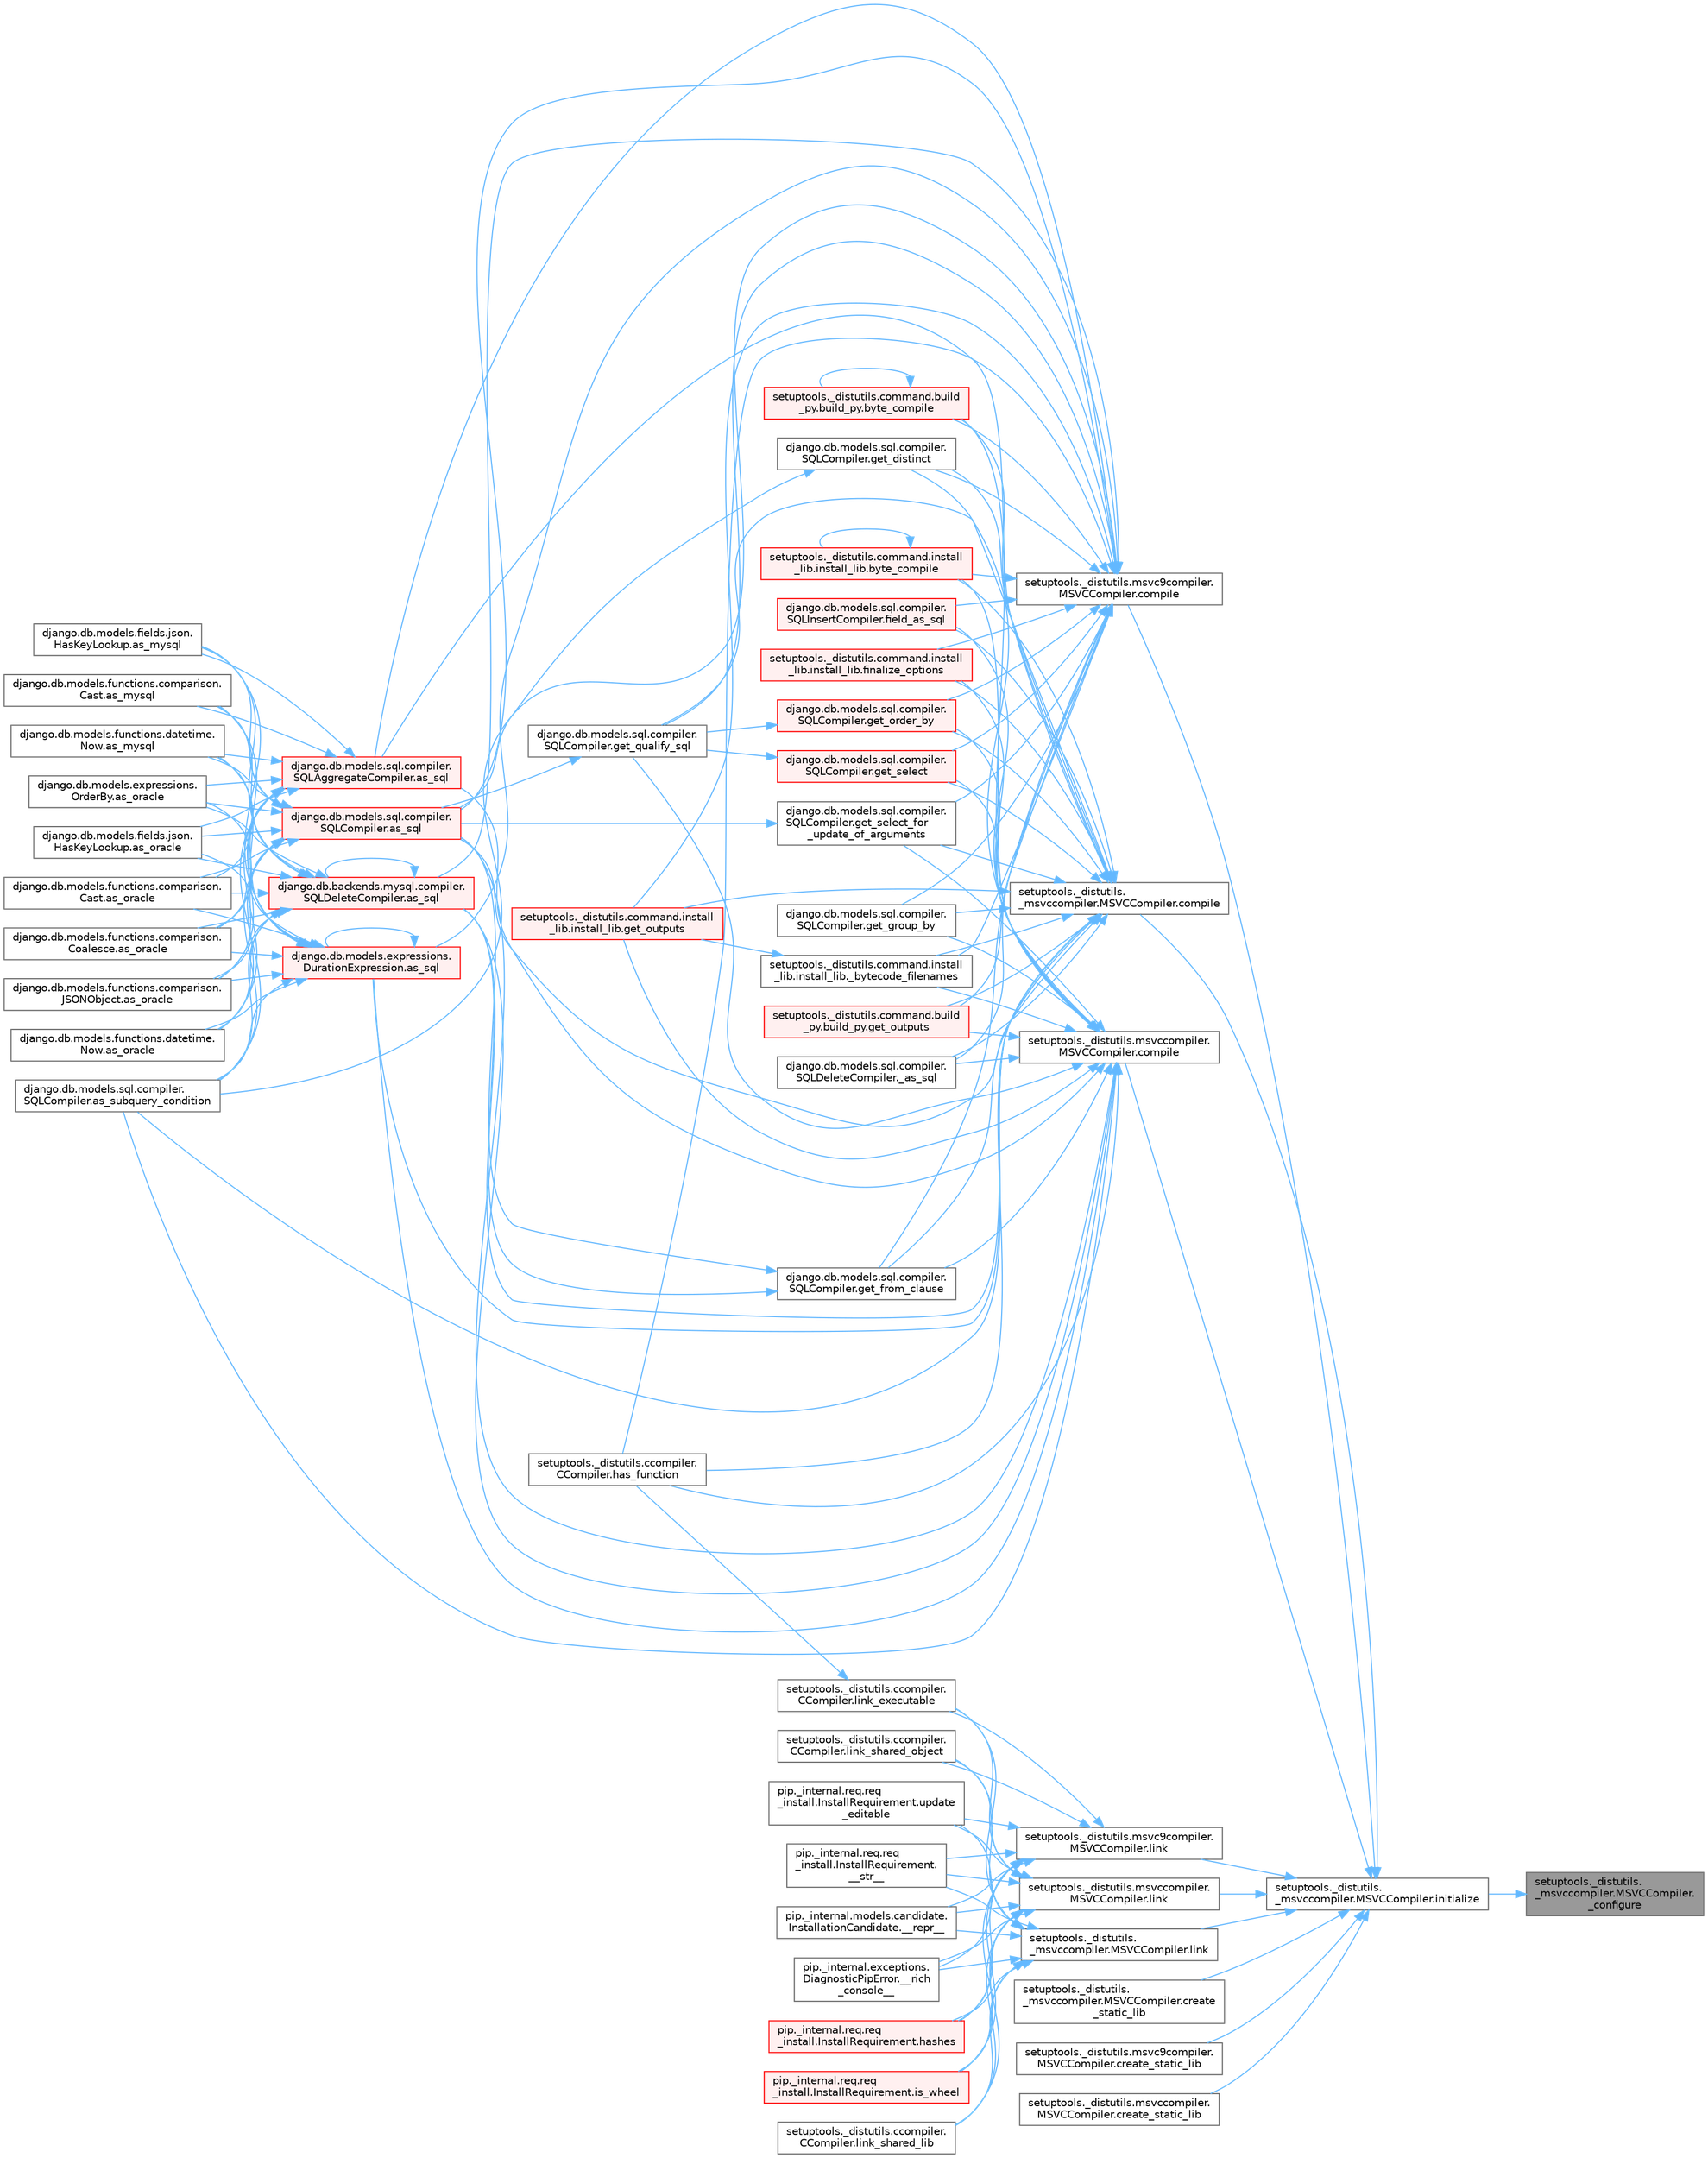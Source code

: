 digraph "setuptools._distutils._msvccompiler.MSVCCompiler._configure"
{
 // LATEX_PDF_SIZE
  bgcolor="transparent";
  edge [fontname=Helvetica,fontsize=10,labelfontname=Helvetica,labelfontsize=10];
  node [fontname=Helvetica,fontsize=10,shape=box,height=0.2,width=0.4];
  rankdir="RL";
  Node1 [id="Node000001",label="setuptools._distutils.\l_msvccompiler.MSVCCompiler.\l_configure",height=0.2,width=0.4,color="gray40", fillcolor="grey60", style="filled", fontcolor="black",tooltip=" "];
  Node1 -> Node2 [id="edge1_Node000001_Node000002",dir="back",color="steelblue1",style="solid",tooltip=" "];
  Node2 [id="Node000002",label="setuptools._distutils.\l_msvccompiler.MSVCCompiler.initialize",height=0.2,width=0.4,color="grey40", fillcolor="white", style="filled",URL="$classsetuptools_1_1__distutils_1_1__msvccompiler_1_1_m_s_v_c_compiler.html#a43401b9cd5fe5aa3b85704cff01fda01",tooltip=" "];
  Node2 -> Node3 [id="edge2_Node000002_Node000003",dir="back",color="steelblue1",style="solid",tooltip=" "];
  Node3 [id="Node000003",label="setuptools._distutils.\l_msvccompiler.MSVCCompiler.compile",height=0.2,width=0.4,color="grey40", fillcolor="white", style="filled",URL="$classsetuptools_1_1__distutils_1_1__msvccompiler_1_1_m_s_v_c_compiler.html#a120b859ab4fa415afafa55d41da93d6d",tooltip=" "];
  Node3 -> Node4 [id="edge3_Node000003_Node000004",dir="back",color="steelblue1",style="solid",tooltip=" "];
  Node4 [id="Node000004",label="django.db.models.sql.compiler.\lSQLDeleteCompiler._as_sql",height=0.2,width=0.4,color="grey40", fillcolor="white", style="filled",URL="$classdjango_1_1db_1_1models_1_1sql_1_1compiler_1_1_s_q_l_delete_compiler.html#a692a3a95ea9ae64c0582b1908466cfe7",tooltip=" "];
  Node3 -> Node5 [id="edge4_Node000003_Node000005",dir="back",color="steelblue1",style="solid",tooltip=" "];
  Node5 [id="Node000005",label="setuptools._distutils.command.install\l_lib.install_lib._bytecode_filenames",height=0.2,width=0.4,color="grey40", fillcolor="white", style="filled",URL="$classsetuptools_1_1__distutils_1_1command_1_1install__lib_1_1install__lib.html#a7a553f1ab741bfa02d332fede5374a9d",tooltip=" "];
  Node5 -> Node6 [id="edge5_Node000005_Node000006",dir="back",color="steelblue1",style="solid",tooltip=" "];
  Node6 [id="Node000006",label="setuptools._distutils.command.install\l_lib.install_lib.get_outputs",height=0.2,width=0.4,color="red", fillcolor="#FFF0F0", style="filled",URL="$classsetuptools_1_1__distutils_1_1command_1_1install__lib_1_1install__lib.html#a6be86618e6b7aac41d44b4c305468e33",tooltip=" "];
  Node3 -> Node13 [id="edge6_Node000003_Node000013",dir="back",color="steelblue1",style="solid",tooltip=" "];
  Node13 [id="Node000013",label="django.db.backends.mysql.compiler.\lSQLDeleteCompiler.as_sql",height=0.2,width=0.4,color="red", fillcolor="#FFF0F0", style="filled",URL="$classdjango_1_1db_1_1backends_1_1mysql_1_1compiler_1_1_s_q_l_delete_compiler.html#a71d0cb490cf857ffa3af19927999a391",tooltip=" "];
  Node13 -> Node14 [id="edge7_Node000013_Node000014",dir="back",color="steelblue1",style="solid",tooltip=" "];
  Node14 [id="Node000014",label="django.db.models.fields.json.\lHasKeyLookup.as_mysql",height=0.2,width=0.4,color="grey40", fillcolor="white", style="filled",URL="$classdjango_1_1db_1_1models_1_1fields_1_1json_1_1_has_key_lookup.html#a10f67427287f2c0ea32513ca6f481e96",tooltip=" "];
  Node13 -> Node15 [id="edge8_Node000013_Node000015",dir="back",color="steelblue1",style="solid",tooltip=" "];
  Node15 [id="Node000015",label="django.db.models.functions.comparison.\lCast.as_mysql",height=0.2,width=0.4,color="grey40", fillcolor="white", style="filled",URL="$classdjango_1_1db_1_1models_1_1functions_1_1comparison_1_1_cast.html#a447737891e955909c6a381529a67a84e",tooltip=" "];
  Node13 -> Node16 [id="edge9_Node000013_Node000016",dir="back",color="steelblue1",style="solid",tooltip=" "];
  Node16 [id="Node000016",label="django.db.models.functions.datetime.\lNow.as_mysql",height=0.2,width=0.4,color="grey40", fillcolor="white", style="filled",URL="$classdjango_1_1db_1_1models_1_1functions_1_1datetime_1_1_now.html#a070a9334fb198086c0c4e96e9725d92b",tooltip=" "];
  Node13 -> Node17 [id="edge10_Node000013_Node000017",dir="back",color="steelblue1",style="solid",tooltip=" "];
  Node17 [id="Node000017",label="django.db.models.expressions.\lOrderBy.as_oracle",height=0.2,width=0.4,color="grey40", fillcolor="white", style="filled",URL="$classdjango_1_1db_1_1models_1_1expressions_1_1_order_by.html#af9b6ede9b0df85d6bcf54f983b3a8f6a",tooltip=" "];
  Node13 -> Node18 [id="edge11_Node000013_Node000018",dir="back",color="steelblue1",style="solid",tooltip=" "];
  Node18 [id="Node000018",label="django.db.models.fields.json.\lHasKeyLookup.as_oracle",height=0.2,width=0.4,color="grey40", fillcolor="white", style="filled",URL="$classdjango_1_1db_1_1models_1_1fields_1_1json_1_1_has_key_lookup.html#afbb88aa4fb23b3ec3acdc695c2f52398",tooltip=" "];
  Node13 -> Node19 [id="edge12_Node000013_Node000019",dir="back",color="steelblue1",style="solid",tooltip=" "];
  Node19 [id="Node000019",label="django.db.models.functions.comparison.\lCast.as_oracle",height=0.2,width=0.4,color="grey40", fillcolor="white", style="filled",URL="$classdjango_1_1db_1_1models_1_1functions_1_1comparison_1_1_cast.html#ad466cd7ca85dc257d9e2718f41a263ec",tooltip=" "];
  Node13 -> Node20 [id="edge13_Node000013_Node000020",dir="back",color="steelblue1",style="solid",tooltip=" "];
  Node20 [id="Node000020",label="django.db.models.functions.comparison.\lCoalesce.as_oracle",height=0.2,width=0.4,color="grey40", fillcolor="white", style="filled",URL="$classdjango_1_1db_1_1models_1_1functions_1_1comparison_1_1_coalesce.html#a1bbeea180ef3ef4d8ba5d51d33d6ef85",tooltip=" "];
  Node13 -> Node21 [id="edge14_Node000013_Node000021",dir="back",color="steelblue1",style="solid",tooltip=" "];
  Node21 [id="Node000021",label="django.db.models.functions.comparison.\lJSONObject.as_oracle",height=0.2,width=0.4,color="grey40", fillcolor="white", style="filled",URL="$classdjango_1_1db_1_1models_1_1functions_1_1comparison_1_1_j_s_o_n_object.html#a4b4fa1161d27b0a9bbbdd0370e9af364",tooltip=" "];
  Node13 -> Node22 [id="edge15_Node000013_Node000022",dir="back",color="steelblue1",style="solid",tooltip=" "];
  Node22 [id="Node000022",label="django.db.models.functions.datetime.\lNow.as_oracle",height=0.2,width=0.4,color="grey40", fillcolor="white", style="filled",URL="$classdjango_1_1db_1_1models_1_1functions_1_1datetime_1_1_now.html#ad5e1ae918a5c4d39f675f98280440538",tooltip=" "];
  Node13 -> Node13 [id="edge16_Node000013_Node000013",dir="back",color="steelblue1",style="solid",tooltip=" "];
  Node13 -> Node36 [id="edge17_Node000013_Node000036",dir="back",color="steelblue1",style="solid",tooltip=" "];
  Node36 [id="Node000036",label="django.db.models.sql.compiler.\lSQLCompiler.as_subquery_condition",height=0.2,width=0.4,color="grey40", fillcolor="white", style="filled",URL="$classdjango_1_1db_1_1models_1_1sql_1_1compiler_1_1_s_q_l_compiler.html#a78bdce11e05140ed74db8f5463bedfce",tooltip=" "];
  Node3 -> Node42 [id="edge18_Node000003_Node000042",dir="back",color="steelblue1",style="solid",tooltip=" "];
  Node42 [id="Node000042",label="django.db.models.expressions.\lDurationExpression.as_sql",height=0.2,width=0.4,color="red", fillcolor="#FFF0F0", style="filled",URL="$classdjango_1_1db_1_1models_1_1expressions_1_1_duration_expression.html#a96fb041a2c24cc95a51f9a86634a4837",tooltip=" "];
  Node42 -> Node14 [id="edge19_Node000042_Node000014",dir="back",color="steelblue1",style="solid",tooltip=" "];
  Node42 -> Node15 [id="edge20_Node000042_Node000015",dir="back",color="steelblue1",style="solid",tooltip=" "];
  Node42 -> Node16 [id="edge21_Node000042_Node000016",dir="back",color="steelblue1",style="solid",tooltip=" "];
  Node42 -> Node17 [id="edge22_Node000042_Node000017",dir="back",color="steelblue1",style="solid",tooltip=" "];
  Node42 -> Node18 [id="edge23_Node000042_Node000018",dir="back",color="steelblue1",style="solid",tooltip=" "];
  Node42 -> Node19 [id="edge24_Node000042_Node000019",dir="back",color="steelblue1",style="solid",tooltip=" "];
  Node42 -> Node20 [id="edge25_Node000042_Node000020",dir="back",color="steelblue1",style="solid",tooltip=" "];
  Node42 -> Node21 [id="edge26_Node000042_Node000021",dir="back",color="steelblue1",style="solid",tooltip=" "];
  Node42 -> Node22 [id="edge27_Node000042_Node000022",dir="back",color="steelblue1",style="solid",tooltip=" "];
  Node42 -> Node42 [id="edge28_Node000042_Node000042",dir="back",color="steelblue1",style="solid",tooltip=" "];
  Node42 -> Node36 [id="edge29_Node000042_Node000036",dir="back",color="steelblue1",style="solid",tooltip=" "];
  Node3 -> Node43 [id="edge30_Node000003_Node000043",dir="back",color="steelblue1",style="solid",tooltip=" "];
  Node43 [id="Node000043",label="django.db.models.sql.compiler.\lSQLAggregateCompiler.as_sql",height=0.2,width=0.4,color="red", fillcolor="#FFF0F0", style="filled",URL="$classdjango_1_1db_1_1models_1_1sql_1_1compiler_1_1_s_q_l_aggregate_compiler.html#a02a1d58598346a16727d513adc5236d4",tooltip=" "];
  Node43 -> Node14 [id="edge31_Node000043_Node000014",dir="back",color="steelblue1",style="solid",tooltip=" "];
  Node43 -> Node15 [id="edge32_Node000043_Node000015",dir="back",color="steelblue1",style="solid",tooltip=" "];
  Node43 -> Node16 [id="edge33_Node000043_Node000016",dir="back",color="steelblue1",style="solid",tooltip=" "];
  Node43 -> Node17 [id="edge34_Node000043_Node000017",dir="back",color="steelblue1",style="solid",tooltip=" "];
  Node43 -> Node18 [id="edge35_Node000043_Node000018",dir="back",color="steelblue1",style="solid",tooltip=" "];
  Node43 -> Node19 [id="edge36_Node000043_Node000019",dir="back",color="steelblue1",style="solid",tooltip=" "];
  Node43 -> Node20 [id="edge37_Node000043_Node000020",dir="back",color="steelblue1",style="solid",tooltip=" "];
  Node43 -> Node21 [id="edge38_Node000043_Node000021",dir="back",color="steelblue1",style="solid",tooltip=" "];
  Node43 -> Node22 [id="edge39_Node000043_Node000022",dir="back",color="steelblue1",style="solid",tooltip=" "];
  Node43 -> Node36 [id="edge40_Node000043_Node000036",dir="back",color="steelblue1",style="solid",tooltip=" "];
  Node3 -> Node44 [id="edge41_Node000003_Node000044",dir="back",color="steelblue1",style="solid",tooltip=" "];
  Node44 [id="Node000044",label="django.db.models.sql.compiler.\lSQLCompiler.as_sql",height=0.2,width=0.4,color="red", fillcolor="#FFF0F0", style="filled",URL="$classdjango_1_1db_1_1models_1_1sql_1_1compiler_1_1_s_q_l_compiler.html#a3918d4acd4c4e25eaf039479facdc7db",tooltip=" "];
  Node44 -> Node14 [id="edge42_Node000044_Node000014",dir="back",color="steelblue1",style="solid",tooltip=" "];
  Node44 -> Node15 [id="edge43_Node000044_Node000015",dir="back",color="steelblue1",style="solid",tooltip=" "];
  Node44 -> Node16 [id="edge44_Node000044_Node000016",dir="back",color="steelblue1",style="solid",tooltip=" "];
  Node44 -> Node17 [id="edge45_Node000044_Node000017",dir="back",color="steelblue1",style="solid",tooltip=" "];
  Node44 -> Node18 [id="edge46_Node000044_Node000018",dir="back",color="steelblue1",style="solid",tooltip=" "];
  Node44 -> Node19 [id="edge47_Node000044_Node000019",dir="back",color="steelblue1",style="solid",tooltip=" "];
  Node44 -> Node20 [id="edge48_Node000044_Node000020",dir="back",color="steelblue1",style="solid",tooltip=" "];
  Node44 -> Node21 [id="edge49_Node000044_Node000021",dir="back",color="steelblue1",style="solid",tooltip=" "];
  Node44 -> Node22 [id="edge50_Node000044_Node000022",dir="back",color="steelblue1",style="solid",tooltip=" "];
  Node44 -> Node36 [id="edge51_Node000044_Node000036",dir="back",color="steelblue1",style="solid",tooltip=" "];
  Node3 -> Node36 [id="edge52_Node000003_Node000036",dir="back",color="steelblue1",style="solid",tooltip=" "];
  Node3 -> Node45 [id="edge53_Node000003_Node000045",dir="back",color="steelblue1",style="solid",tooltip=" "];
  Node45 [id="Node000045",label="setuptools._distutils.command.build\l_py.build_py.byte_compile",height=0.2,width=0.4,color="red", fillcolor="#FFF0F0", style="filled",URL="$classsetuptools_1_1__distutils_1_1command_1_1build__py_1_1build__py.html#a7904ebbfe94d88432ab3ac03abf93a6c",tooltip=" "];
  Node45 -> Node45 [id="edge54_Node000045_Node000045",dir="back",color="steelblue1",style="solid",tooltip=" "];
  Node3 -> Node48 [id="edge55_Node000003_Node000048",dir="back",color="steelblue1",style="solid",tooltip=" "];
  Node48 [id="Node000048",label="setuptools._distutils.command.install\l_lib.install_lib.byte_compile",height=0.2,width=0.4,color="red", fillcolor="#FFF0F0", style="filled",URL="$classsetuptools_1_1__distutils_1_1command_1_1install__lib_1_1install__lib.html#a96e016f8c5f1277a2174f82cb4976008",tooltip=" "];
  Node48 -> Node48 [id="edge56_Node000048_Node000048",dir="back",color="steelblue1",style="solid",tooltip=" "];
  Node3 -> Node49 [id="edge57_Node000003_Node000049",dir="back",color="steelblue1",style="solid",tooltip=" "];
  Node49 [id="Node000049",label="django.db.models.sql.compiler.\lSQLInsertCompiler.field_as_sql",height=0.2,width=0.4,color="red", fillcolor="#FFF0F0", style="filled",URL="$classdjango_1_1db_1_1models_1_1sql_1_1compiler_1_1_s_q_l_insert_compiler.html#a31466510e3f5eb2bb3b91f8772f5bf4b",tooltip=" "];
  Node3 -> Node52 [id="edge58_Node000003_Node000052",dir="back",color="steelblue1",style="solid",tooltip=" "];
  Node52 [id="Node000052",label="setuptools._distutils.command.install\l_lib.install_lib.finalize_options",height=0.2,width=0.4,color="red", fillcolor="#FFF0F0", style="filled",URL="$classsetuptools_1_1__distutils_1_1command_1_1install__lib_1_1install__lib.html#abb9291d426ff7961acb24deb0e029ce4",tooltip=" "];
  Node3 -> Node55 [id="edge59_Node000003_Node000055",dir="back",color="steelblue1",style="solid",tooltip=" "];
  Node55 [id="Node000055",label="django.db.models.sql.compiler.\lSQLCompiler.get_distinct",height=0.2,width=0.4,color="grey40", fillcolor="white", style="filled",URL="$classdjango_1_1db_1_1models_1_1sql_1_1compiler_1_1_s_q_l_compiler.html#a5afc8cd4e50abc7c5a9f8ca83beba4d4",tooltip=" "];
  Node55 -> Node44 [id="edge60_Node000055_Node000044",dir="back",color="steelblue1",style="solid",tooltip=" "];
  Node3 -> Node56 [id="edge61_Node000003_Node000056",dir="back",color="steelblue1",style="solid",tooltip=" "];
  Node56 [id="Node000056",label="django.db.models.sql.compiler.\lSQLCompiler.get_from_clause",height=0.2,width=0.4,color="grey40", fillcolor="white", style="filled",URL="$classdjango_1_1db_1_1models_1_1sql_1_1compiler_1_1_s_q_l_compiler.html#a83d303ccaad416a1714f4ce46f691473",tooltip=" "];
  Node56 -> Node13 [id="edge62_Node000056_Node000013",dir="back",color="steelblue1",style="solid",tooltip=" "];
  Node56 -> Node44 [id="edge63_Node000056_Node000044",dir="back",color="steelblue1",style="solid",tooltip=" "];
  Node3 -> Node57 [id="edge64_Node000003_Node000057",dir="back",color="steelblue1",style="solid",tooltip=" "];
  Node57 [id="Node000057",label="django.db.models.sql.compiler.\lSQLCompiler.get_group_by",height=0.2,width=0.4,color="grey40", fillcolor="white", style="filled",URL="$classdjango_1_1db_1_1models_1_1sql_1_1compiler_1_1_s_q_l_compiler.html#a952d33943d1a7920e1884ce273e96e53",tooltip=" "];
  Node3 -> Node58 [id="edge65_Node000003_Node000058",dir="back",color="steelblue1",style="solid",tooltip=" "];
  Node58 [id="Node000058",label="django.db.models.sql.compiler.\lSQLCompiler.get_order_by",height=0.2,width=0.4,color="red", fillcolor="#FFF0F0", style="filled",URL="$classdjango_1_1db_1_1models_1_1sql_1_1compiler_1_1_s_q_l_compiler.html#a85a625d03b1e87e5dc6f2ea7e93fef1a",tooltip=" "];
  Node58 -> Node60 [id="edge66_Node000058_Node000060",dir="back",color="steelblue1",style="solid",tooltip=" "];
  Node60 [id="Node000060",label="django.db.models.sql.compiler.\lSQLCompiler.get_qualify_sql",height=0.2,width=0.4,color="grey40", fillcolor="white", style="filled",URL="$classdjango_1_1db_1_1models_1_1sql_1_1compiler_1_1_s_q_l_compiler.html#afdb00329e7a13cfc55825ceb0302bb93",tooltip=" "];
  Node60 -> Node44 [id="edge67_Node000060_Node000044",dir="back",color="steelblue1",style="solid",tooltip=" "];
  Node3 -> Node63 [id="edge68_Node000003_Node000063",dir="back",color="steelblue1",style="solid",tooltip=" "];
  Node63 [id="Node000063",label="setuptools._distutils.command.build\l_py.build_py.get_outputs",height=0.2,width=0.4,color="red", fillcolor="#FFF0F0", style="filled",URL="$classsetuptools_1_1__distutils_1_1command_1_1build__py_1_1build__py.html#a46cabd50dc25977134825f0bff6b2bc3",tooltip=" "];
  Node3 -> Node6 [id="edge69_Node000003_Node000006",dir="back",color="steelblue1",style="solid",tooltip=" "];
  Node3 -> Node60 [id="edge70_Node000003_Node000060",dir="back",color="steelblue1",style="solid",tooltip=" "];
  Node3 -> Node64 [id="edge71_Node000003_Node000064",dir="back",color="steelblue1",style="solid",tooltip=" "];
  Node64 [id="Node000064",label="django.db.models.sql.compiler.\lSQLCompiler.get_select",height=0.2,width=0.4,color="red", fillcolor="#FFF0F0", style="filled",URL="$classdjango_1_1db_1_1models_1_1sql_1_1compiler_1_1_s_q_l_compiler.html#ae45920438395e09bd0e2211c58a50e04",tooltip=" "];
  Node64 -> Node60 [id="edge72_Node000064_Node000060",dir="back",color="steelblue1",style="solid",tooltip=" "];
  Node3 -> Node66 [id="edge73_Node000003_Node000066",dir="back",color="steelblue1",style="solid",tooltip=" "];
  Node66 [id="Node000066",label="django.db.models.sql.compiler.\lSQLCompiler.get_select_for\l_update_of_arguments",height=0.2,width=0.4,color="grey40", fillcolor="white", style="filled",URL="$classdjango_1_1db_1_1models_1_1sql_1_1compiler_1_1_s_q_l_compiler.html#acc146258b1413bd96cd04cad1855dd94",tooltip=" "];
  Node66 -> Node44 [id="edge74_Node000066_Node000044",dir="back",color="steelblue1",style="solid",tooltip=" "];
  Node3 -> Node67 [id="edge75_Node000003_Node000067",dir="back",color="steelblue1",style="solid",tooltip=" "];
  Node67 [id="Node000067",label="setuptools._distutils.ccompiler.\lCCompiler.has_function",height=0.2,width=0.4,color="grey40", fillcolor="white", style="filled",URL="$classsetuptools_1_1__distutils_1_1ccompiler_1_1_c_compiler.html#a095ee5df0f2e6a387621f10c17949738",tooltip=" "];
  Node2 -> Node68 [id="edge76_Node000002_Node000068",dir="back",color="steelblue1",style="solid",tooltip=" "];
  Node68 [id="Node000068",label="setuptools._distutils.msvc9compiler.\lMSVCCompiler.compile",height=0.2,width=0.4,color="grey40", fillcolor="white", style="filled",URL="$classsetuptools_1_1__distutils_1_1msvc9compiler_1_1_m_s_v_c_compiler.html#acef92f6a3e5ca1da81edac6c4eb13394",tooltip=" "];
  Node68 -> Node4 [id="edge77_Node000068_Node000004",dir="back",color="steelblue1",style="solid",tooltip=" "];
  Node68 -> Node5 [id="edge78_Node000068_Node000005",dir="back",color="steelblue1",style="solid",tooltip=" "];
  Node68 -> Node13 [id="edge79_Node000068_Node000013",dir="back",color="steelblue1",style="solid",tooltip=" "];
  Node68 -> Node42 [id="edge80_Node000068_Node000042",dir="back",color="steelblue1",style="solid",tooltip=" "];
  Node68 -> Node43 [id="edge81_Node000068_Node000043",dir="back",color="steelblue1",style="solid",tooltip=" "];
  Node68 -> Node44 [id="edge82_Node000068_Node000044",dir="back",color="steelblue1",style="solid",tooltip=" "];
  Node68 -> Node36 [id="edge83_Node000068_Node000036",dir="back",color="steelblue1",style="solid",tooltip=" "];
  Node68 -> Node45 [id="edge84_Node000068_Node000045",dir="back",color="steelblue1",style="solid",tooltip=" "];
  Node68 -> Node48 [id="edge85_Node000068_Node000048",dir="back",color="steelblue1",style="solid",tooltip=" "];
  Node68 -> Node49 [id="edge86_Node000068_Node000049",dir="back",color="steelblue1",style="solid",tooltip=" "];
  Node68 -> Node52 [id="edge87_Node000068_Node000052",dir="back",color="steelblue1",style="solid",tooltip=" "];
  Node68 -> Node55 [id="edge88_Node000068_Node000055",dir="back",color="steelblue1",style="solid",tooltip=" "];
  Node68 -> Node56 [id="edge89_Node000068_Node000056",dir="back",color="steelblue1",style="solid",tooltip=" "];
  Node68 -> Node57 [id="edge90_Node000068_Node000057",dir="back",color="steelblue1",style="solid",tooltip=" "];
  Node68 -> Node58 [id="edge91_Node000068_Node000058",dir="back",color="steelblue1",style="solid",tooltip=" "];
  Node68 -> Node63 [id="edge92_Node000068_Node000063",dir="back",color="steelblue1",style="solid",tooltip=" "];
  Node68 -> Node6 [id="edge93_Node000068_Node000006",dir="back",color="steelblue1",style="solid",tooltip=" "];
  Node68 -> Node60 [id="edge94_Node000068_Node000060",dir="back",color="steelblue1",style="solid",tooltip=" "];
  Node68 -> Node64 [id="edge95_Node000068_Node000064",dir="back",color="steelblue1",style="solid",tooltip=" "];
  Node68 -> Node66 [id="edge96_Node000068_Node000066",dir="back",color="steelblue1",style="solid",tooltip=" "];
  Node68 -> Node67 [id="edge97_Node000068_Node000067",dir="back",color="steelblue1",style="solid",tooltip=" "];
  Node2 -> Node69 [id="edge98_Node000002_Node000069",dir="back",color="steelblue1",style="solid",tooltip=" "];
  Node69 [id="Node000069",label="setuptools._distutils.msvccompiler.\lMSVCCompiler.compile",height=0.2,width=0.4,color="grey40", fillcolor="white", style="filled",URL="$classsetuptools_1_1__distutils_1_1msvccompiler_1_1_m_s_v_c_compiler.html#a0b94993c995adcbeba0bd04caff0905a",tooltip=" "];
  Node69 -> Node4 [id="edge99_Node000069_Node000004",dir="back",color="steelblue1",style="solid",tooltip=" "];
  Node69 -> Node5 [id="edge100_Node000069_Node000005",dir="back",color="steelblue1",style="solid",tooltip=" "];
  Node69 -> Node13 [id="edge101_Node000069_Node000013",dir="back",color="steelblue1",style="solid",tooltip=" "];
  Node69 -> Node42 [id="edge102_Node000069_Node000042",dir="back",color="steelblue1",style="solid",tooltip=" "];
  Node69 -> Node43 [id="edge103_Node000069_Node000043",dir="back",color="steelblue1",style="solid",tooltip=" "];
  Node69 -> Node44 [id="edge104_Node000069_Node000044",dir="back",color="steelblue1",style="solid",tooltip=" "];
  Node69 -> Node36 [id="edge105_Node000069_Node000036",dir="back",color="steelblue1",style="solid",tooltip=" "];
  Node69 -> Node45 [id="edge106_Node000069_Node000045",dir="back",color="steelblue1",style="solid",tooltip=" "];
  Node69 -> Node48 [id="edge107_Node000069_Node000048",dir="back",color="steelblue1",style="solid",tooltip=" "];
  Node69 -> Node49 [id="edge108_Node000069_Node000049",dir="back",color="steelblue1",style="solid",tooltip=" "];
  Node69 -> Node52 [id="edge109_Node000069_Node000052",dir="back",color="steelblue1",style="solid",tooltip=" "];
  Node69 -> Node55 [id="edge110_Node000069_Node000055",dir="back",color="steelblue1",style="solid",tooltip=" "];
  Node69 -> Node56 [id="edge111_Node000069_Node000056",dir="back",color="steelblue1",style="solid",tooltip=" "];
  Node69 -> Node57 [id="edge112_Node000069_Node000057",dir="back",color="steelblue1",style="solid",tooltip=" "];
  Node69 -> Node58 [id="edge113_Node000069_Node000058",dir="back",color="steelblue1",style="solid",tooltip=" "];
  Node69 -> Node63 [id="edge114_Node000069_Node000063",dir="back",color="steelblue1",style="solid",tooltip=" "];
  Node69 -> Node6 [id="edge115_Node000069_Node000006",dir="back",color="steelblue1",style="solid",tooltip=" "];
  Node69 -> Node60 [id="edge116_Node000069_Node000060",dir="back",color="steelblue1",style="solid",tooltip=" "];
  Node69 -> Node64 [id="edge117_Node000069_Node000064",dir="back",color="steelblue1",style="solid",tooltip=" "];
  Node69 -> Node66 [id="edge118_Node000069_Node000066",dir="back",color="steelblue1",style="solid",tooltip=" "];
  Node69 -> Node67 [id="edge119_Node000069_Node000067",dir="back",color="steelblue1",style="solid",tooltip=" "];
  Node2 -> Node70 [id="edge120_Node000002_Node000070",dir="back",color="steelblue1",style="solid",tooltip=" "];
  Node70 [id="Node000070",label="setuptools._distutils.\l_msvccompiler.MSVCCompiler.create\l_static_lib",height=0.2,width=0.4,color="grey40", fillcolor="white", style="filled",URL="$classsetuptools_1_1__distutils_1_1__msvccompiler_1_1_m_s_v_c_compiler.html#ae04525e6f7fa5d4367174897343b46a8",tooltip=" "];
  Node2 -> Node71 [id="edge121_Node000002_Node000071",dir="back",color="steelblue1",style="solid",tooltip=" "];
  Node71 [id="Node000071",label="setuptools._distutils.msvc9compiler.\lMSVCCompiler.create_static_lib",height=0.2,width=0.4,color="grey40", fillcolor="white", style="filled",URL="$classsetuptools_1_1__distutils_1_1msvc9compiler_1_1_m_s_v_c_compiler.html#ac17cc8956aa2747a4dcf61e7bc8cffe2",tooltip=" "];
  Node2 -> Node72 [id="edge122_Node000002_Node000072",dir="back",color="steelblue1",style="solid",tooltip=" "];
  Node72 [id="Node000072",label="setuptools._distutils.msvccompiler.\lMSVCCompiler.create_static_lib",height=0.2,width=0.4,color="grey40", fillcolor="white", style="filled",URL="$classsetuptools_1_1__distutils_1_1msvccompiler_1_1_m_s_v_c_compiler.html#ad83a7cd8231307ea7189e8344bfd98bf",tooltip=" "];
  Node2 -> Node73 [id="edge123_Node000002_Node000073",dir="back",color="steelblue1",style="solid",tooltip=" "];
  Node73 [id="Node000073",label="setuptools._distutils.\l_msvccompiler.MSVCCompiler.link",height=0.2,width=0.4,color="grey40", fillcolor="white", style="filled",URL="$classsetuptools_1_1__distutils_1_1__msvccompiler_1_1_m_s_v_c_compiler.html#aefba9a19cc1d7316a3755f96f4def5f7",tooltip=" "];
  Node73 -> Node74 [id="edge124_Node000073_Node000074",dir="back",color="steelblue1",style="solid",tooltip=" "];
  Node74 [id="Node000074",label="pip._internal.models.candidate.\lInstallationCandidate.__repr__",height=0.2,width=0.4,color="grey40", fillcolor="white", style="filled",URL="$classpip_1_1__internal_1_1models_1_1candidate_1_1_installation_candidate.html#a49ee1c1d2c89b1877a103e615b0b1d0b",tooltip=" "];
  Node73 -> Node75 [id="edge125_Node000073_Node000075",dir="back",color="steelblue1",style="solid",tooltip=" "];
  Node75 [id="Node000075",label="pip._internal.exceptions.\lDiagnosticPipError.__rich\l_console__",height=0.2,width=0.4,color="grey40", fillcolor="white", style="filled",URL="$classpip_1_1__internal_1_1exceptions_1_1_diagnostic_pip_error.html#ae53a5c1fbcdadc8c58ac65565862d7a7",tooltip=" "];
  Node73 -> Node76 [id="edge126_Node000073_Node000076",dir="back",color="steelblue1",style="solid",tooltip=" "];
  Node76 [id="Node000076",label="pip._internal.req.req\l_install.InstallRequirement.\l__str__",height=0.2,width=0.4,color="grey40", fillcolor="white", style="filled",URL="$classpip_1_1__internal_1_1req_1_1req__install_1_1_install_requirement.html#a837c246def32f68224a9bdf67f3371e8",tooltip=" "];
  Node73 -> Node77 [id="edge127_Node000073_Node000077",dir="back",color="steelblue1",style="solid",tooltip=" "];
  Node77 [id="Node000077",label="pip._internal.req.req\l_install.InstallRequirement.hashes",height=0.2,width=0.4,color="red", fillcolor="#FFF0F0", style="filled",URL="$classpip_1_1__internal_1_1req_1_1req__install_1_1_install_requirement.html#acf56120e2e7c5046433147b7b496f74a",tooltip=" "];
  Node73 -> Node145 [id="edge128_Node000073_Node000145",dir="back",color="steelblue1",style="solid",tooltip=" "];
  Node145 [id="Node000145",label="pip._internal.req.req\l_install.InstallRequirement.is_wheel",height=0.2,width=0.4,color="red", fillcolor="#FFF0F0", style="filled",URL="$classpip_1_1__internal_1_1req_1_1req__install_1_1_install_requirement.html#a96a0dcbdfe1836b1f995bbd2bed7a64a",tooltip=" "];
  Node73 -> Node147 [id="edge129_Node000073_Node000147",dir="back",color="steelblue1",style="solid",tooltip=" "];
  Node147 [id="Node000147",label="setuptools._distutils.ccompiler.\lCCompiler.link_executable",height=0.2,width=0.4,color="grey40", fillcolor="white", style="filled",URL="$classsetuptools_1_1__distutils_1_1ccompiler_1_1_c_compiler.html#a7304f11cc32fac2f8c39932128e42fb0",tooltip=" "];
  Node147 -> Node67 [id="edge130_Node000147_Node000067",dir="back",color="steelblue1",style="solid",tooltip=" "];
  Node73 -> Node148 [id="edge131_Node000073_Node000148",dir="back",color="steelblue1",style="solid",tooltip=" "];
  Node148 [id="Node000148",label="setuptools._distutils.ccompiler.\lCCompiler.link_shared_lib",height=0.2,width=0.4,color="grey40", fillcolor="white", style="filled",URL="$classsetuptools_1_1__distutils_1_1ccompiler_1_1_c_compiler.html#a6b3ac860646728c62f543f13a0b53887",tooltip=" "];
  Node73 -> Node149 [id="edge132_Node000073_Node000149",dir="back",color="steelblue1",style="solid",tooltip=" "];
  Node149 [id="Node000149",label="setuptools._distutils.ccompiler.\lCCompiler.link_shared_object",height=0.2,width=0.4,color="grey40", fillcolor="white", style="filled",URL="$classsetuptools_1_1__distutils_1_1ccompiler_1_1_c_compiler.html#a4ac0db2684041f9f4cfb641037b0ba4d",tooltip=" "];
  Node73 -> Node150 [id="edge133_Node000073_Node000150",dir="back",color="steelblue1",style="solid",tooltip=" "];
  Node150 [id="Node000150",label="pip._internal.req.req\l_install.InstallRequirement.update\l_editable",height=0.2,width=0.4,color="grey40", fillcolor="white", style="filled",URL="$classpip_1_1__internal_1_1req_1_1req__install_1_1_install_requirement.html#a138ffc98065172cbd29af90e6cd25871",tooltip=" "];
  Node2 -> Node1680 [id="edge134_Node000002_Node001680",dir="back",color="steelblue1",style="solid",tooltip=" "];
  Node1680 [id="Node001680",label="setuptools._distutils.msvc9compiler.\lMSVCCompiler.link",height=0.2,width=0.4,color="grey40", fillcolor="white", style="filled",URL="$classsetuptools_1_1__distutils_1_1msvc9compiler_1_1_m_s_v_c_compiler.html#a0c96b6aa97f0cccac88db8bc4220274f",tooltip=" "];
  Node1680 -> Node74 [id="edge135_Node001680_Node000074",dir="back",color="steelblue1",style="solid",tooltip=" "];
  Node1680 -> Node75 [id="edge136_Node001680_Node000075",dir="back",color="steelblue1",style="solid",tooltip=" "];
  Node1680 -> Node76 [id="edge137_Node001680_Node000076",dir="back",color="steelblue1",style="solid",tooltip=" "];
  Node1680 -> Node77 [id="edge138_Node001680_Node000077",dir="back",color="steelblue1",style="solid",tooltip=" "];
  Node1680 -> Node145 [id="edge139_Node001680_Node000145",dir="back",color="steelblue1",style="solid",tooltip=" "];
  Node1680 -> Node147 [id="edge140_Node001680_Node000147",dir="back",color="steelblue1",style="solid",tooltip=" "];
  Node1680 -> Node148 [id="edge141_Node001680_Node000148",dir="back",color="steelblue1",style="solid",tooltip=" "];
  Node1680 -> Node149 [id="edge142_Node001680_Node000149",dir="back",color="steelblue1",style="solid",tooltip=" "];
  Node1680 -> Node150 [id="edge143_Node001680_Node000150",dir="back",color="steelblue1",style="solid",tooltip=" "];
  Node2 -> Node1681 [id="edge144_Node000002_Node001681",dir="back",color="steelblue1",style="solid",tooltip=" "];
  Node1681 [id="Node001681",label="setuptools._distutils.msvccompiler.\lMSVCCompiler.link",height=0.2,width=0.4,color="grey40", fillcolor="white", style="filled",URL="$classsetuptools_1_1__distutils_1_1msvccompiler_1_1_m_s_v_c_compiler.html#a99e371debe387deabeae0b75e3b70af5",tooltip=" "];
  Node1681 -> Node74 [id="edge145_Node001681_Node000074",dir="back",color="steelblue1",style="solid",tooltip=" "];
  Node1681 -> Node75 [id="edge146_Node001681_Node000075",dir="back",color="steelblue1",style="solid",tooltip=" "];
  Node1681 -> Node76 [id="edge147_Node001681_Node000076",dir="back",color="steelblue1",style="solid",tooltip=" "];
  Node1681 -> Node77 [id="edge148_Node001681_Node000077",dir="back",color="steelblue1",style="solid",tooltip=" "];
  Node1681 -> Node145 [id="edge149_Node001681_Node000145",dir="back",color="steelblue1",style="solid",tooltip=" "];
  Node1681 -> Node147 [id="edge150_Node001681_Node000147",dir="back",color="steelblue1",style="solid",tooltip=" "];
  Node1681 -> Node148 [id="edge151_Node001681_Node000148",dir="back",color="steelblue1",style="solid",tooltip=" "];
  Node1681 -> Node149 [id="edge152_Node001681_Node000149",dir="back",color="steelblue1",style="solid",tooltip=" "];
  Node1681 -> Node150 [id="edge153_Node001681_Node000150",dir="back",color="steelblue1",style="solid",tooltip=" "];
}
